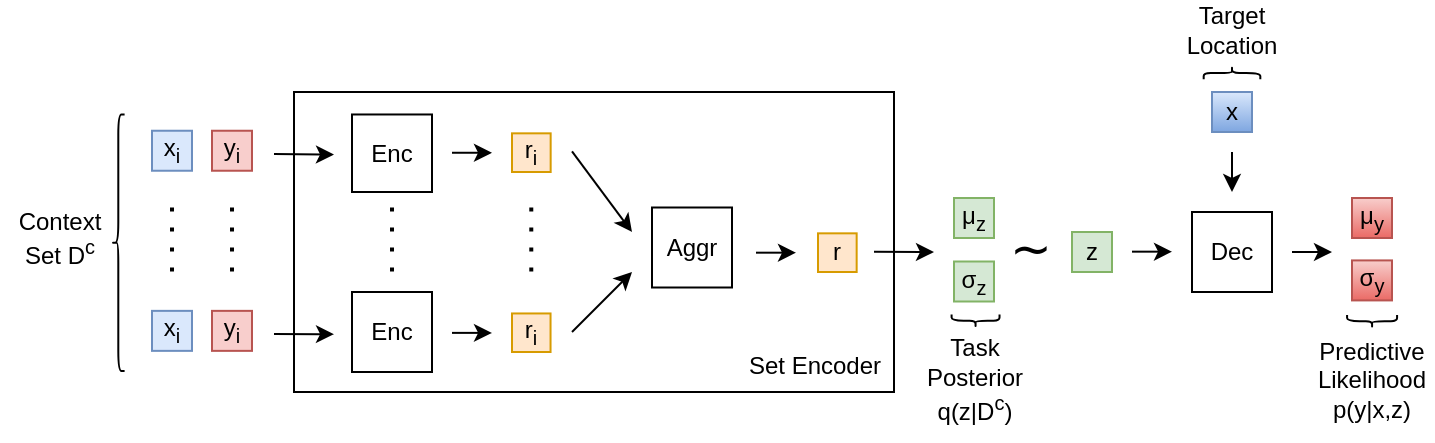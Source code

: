 <mxfile scale="2" border="0">
    <diagram id="46wkXJ3s1SWyICgpauGp" name="Page-1">
        <mxGraphModel dx="900" dy="779" grid="1" gridSize="10" guides="1" tooltips="1" connect="1" arrows="1" fold="1" page="1" pageScale="1" pageWidth="1100" pageHeight="850" math="0" shadow="0">
            <root>
                <mxCell id="0"/>
                <mxCell id="1" parent="0"/>
                <mxCell id="48" value="" style="rounded=0;whiteSpace=wrap;html=1;" parent="1" vertex="1">
                    <mxGeometry x="210" y="190" width="300" height="150" as="geometry"/>
                </mxCell>
                <mxCell id="3" value="&lt;font color=&quot;#000000&quot;&gt;x&lt;sub&gt;i&lt;/sub&gt;&lt;/font&gt;" style="whiteSpace=wrap;html=1;aspect=fixed;fillColor=#dae8fc;strokeColor=#6c8ebf;" parent="1" vertex="1">
                    <mxGeometry x="139" y="209.37" width="20" height="20" as="geometry"/>
                </mxCell>
                <mxCell id="4" value="&lt;font color=&quot;#000000&quot;&gt;y&lt;sub&gt;i&lt;/sub&gt;&lt;/font&gt;" style="whiteSpace=wrap;html=1;aspect=fixed;fillColor=#f8cecc;strokeColor=#b85450;" parent="1" vertex="1">
                    <mxGeometry x="169" y="209.37" width="20" height="20" as="geometry"/>
                </mxCell>
                <mxCell id="8" value="&lt;font color=&quot;#000000&quot;&gt;x&lt;sub&gt;i&lt;/sub&gt;&lt;/font&gt;" style="whiteSpace=wrap;html=1;aspect=fixed;fillColor=#dae8fc;strokeColor=#6c8ebf;" parent="1" vertex="1">
                    <mxGeometry x="139" y="299.43" width="20" height="20" as="geometry"/>
                </mxCell>
                <mxCell id="9" value="&lt;font color=&quot;#000000&quot;&gt;y&lt;sub&gt;i&lt;/sub&gt;&lt;/font&gt;" style="whiteSpace=wrap;html=1;aspect=fixed;fillColor=#f8cecc;strokeColor=#b85450;" parent="1" vertex="1">
                    <mxGeometry x="169" y="299.43" width="20" height="20" as="geometry"/>
                </mxCell>
                <mxCell id="12" value="" style="line;strokeWidth=2;direction=south;html=1;dashed=1;dashPattern=1 4;" parent="1" vertex="1">
                    <mxGeometry x="174" y="247.75" width="10" height="36" as="geometry"/>
                </mxCell>
                <mxCell id="13" value="" style="endArrow=classic;html=1;" parent="1" edge="1">
                    <mxGeometry width="50" height="50" relative="1" as="geometry">
                        <mxPoint x="200" y="221" as="sourcePoint"/>
                        <mxPoint x="230" y="221.3" as="targetPoint"/>
                    </mxGeometry>
                </mxCell>
                <mxCell id="14" value="" style="endArrow=classic;html=1;" parent="1" edge="1">
                    <mxGeometry width="50" height="50" relative="1" as="geometry">
                        <mxPoint x="200" y="311" as="sourcePoint"/>
                        <mxPoint x="230" y="311.09" as="targetPoint"/>
                    </mxGeometry>
                </mxCell>
                <mxCell id="19" value="" style="endArrow=classic;html=1;" parent="1" edge="1">
                    <mxGeometry width="50" height="50" relative="1" as="geometry">
                        <mxPoint x="289" y="220.38" as="sourcePoint"/>
                        <mxPoint x="309" y="220.38" as="targetPoint"/>
                    </mxGeometry>
                </mxCell>
                <mxCell id="20" value="" style="endArrow=classic;html=1;" parent="1" edge="1">
                    <mxGeometry width="50" height="50" relative="1" as="geometry">
                        <mxPoint x="289" y="310.44" as="sourcePoint"/>
                        <mxPoint x="309" y="310.44" as="targetPoint"/>
                    </mxGeometry>
                </mxCell>
                <mxCell id="21" value="&lt;font color=&quot;#000000&quot;&gt;r&lt;sub&gt;i&lt;/sub&gt;&lt;/font&gt;" style="whiteSpace=wrap;html=1;aspect=fixed;fillColor=#ffe6cc;strokeColor=#d79b00;" parent="1" vertex="1">
                    <mxGeometry x="319" y="210.67" width="19.33" height="19.33" as="geometry"/>
                </mxCell>
                <mxCell id="22" value="&lt;font color=&quot;#000000&quot;&gt;r&lt;sub&gt;i&lt;/sub&gt;&lt;/font&gt;" style="whiteSpace=wrap;html=1;aspect=fixed;fillColor=#ffe6cc;strokeColor=#d79b00;" parent="1" vertex="1">
                    <mxGeometry x="319" y="300.73" width="19.27" height="19.27" as="geometry"/>
                </mxCell>
                <mxCell id="23" value="" style="line;strokeWidth=2;direction=south;html=1;dashed=1;dashPattern=1 4;" parent="1" vertex="1">
                    <mxGeometry x="254" y="247.75" width="10" height="36" as="geometry"/>
                </mxCell>
                <mxCell id="24" value="" style="line;strokeWidth=2;direction=south;html=1;dashed=1;dashPattern=1 4;" parent="1" vertex="1">
                    <mxGeometry x="323.64" y="247.75" width="10" height="36" as="geometry"/>
                </mxCell>
                <mxCell id="26" value="" style="endArrow=classic;html=1;" parent="1" edge="1">
                    <mxGeometry width="50" height="50" relative="1" as="geometry">
                        <mxPoint x="349" y="219.73" as="sourcePoint"/>
                        <mxPoint x="379" y="260" as="targetPoint"/>
                    </mxGeometry>
                </mxCell>
                <mxCell id="27" value="" style="endArrow=classic;html=1;" parent="1" edge="1">
                    <mxGeometry width="50" height="50" relative="1" as="geometry">
                        <mxPoint x="349" y="310" as="sourcePoint"/>
                        <mxPoint x="379" y="280" as="targetPoint"/>
                    </mxGeometry>
                </mxCell>
                <mxCell id="28" value="Enc" style="rounded=0;whiteSpace=wrap;html=1;" parent="1" vertex="1">
                    <mxGeometry x="239" y="201.24" width="40" height="38.76" as="geometry"/>
                </mxCell>
                <mxCell id="29" value="Enc" style="rounded=0;whiteSpace=wrap;html=1;" parent="1" vertex="1">
                    <mxGeometry x="239" y="290" width="40" height="40" as="geometry"/>
                </mxCell>
                <mxCell id="30" value="Aggr" style="rounded=0;whiteSpace=wrap;html=1;" parent="1" vertex="1">
                    <mxGeometry x="389" y="247.75" width="40" height="40" as="geometry"/>
                </mxCell>
                <mxCell id="33" value="μ&lt;sub&gt;z&lt;/sub&gt;" style="whiteSpace=wrap;html=1;aspect=fixed;fillColor=#d5e8d4;strokeColor=#82b366;fontColor=#000000;" parent="1" vertex="1">
                    <mxGeometry x="540" y="243" width="20" height="20" as="geometry"/>
                </mxCell>
                <mxCell id="34" value="σ&lt;sub&gt;z&lt;/sub&gt;" style="whiteSpace=wrap;html=1;aspect=fixed;fillColor=#d5e8d4;strokeColor=#82b366;fontColor=#000000;" parent="1" vertex="1">
                    <mxGeometry x="540" y="274.75" width="20" height="20" as="geometry"/>
                </mxCell>
                <mxCell id="37" value="" style="endArrow=classic;html=1;" parent="1" edge="1">
                    <mxGeometry width="50" height="50" relative="1" as="geometry">
                        <mxPoint x="500" y="269.86" as="sourcePoint"/>
                        <mxPoint x="530" y="270" as="targetPoint"/>
                    </mxGeometry>
                </mxCell>
                <mxCell id="45" value="&lt;font color=&quot;#000000&quot;&gt;z&lt;/font&gt;" style="whiteSpace=wrap;html=1;aspect=fixed;fillColor=#d5e8d4;strokeColor=#82b366;" parent="1" vertex="1">
                    <mxGeometry x="599" y="260.0" width="20" height="20" as="geometry"/>
                </mxCell>
                <mxCell id="49" value="Set Encoder" style="text;html=1;strokeColor=none;fillColor=none;align=center;verticalAlign=middle;whiteSpace=wrap;rounded=0;" parent="1" vertex="1">
                    <mxGeometry x="433" y="315.9" width="75" height="22.1" as="geometry"/>
                </mxCell>
                <mxCell id="50" value="" style="line;strokeWidth=2;direction=south;html=1;dashed=1;dashPattern=1 4;" parent="1" vertex="1">
                    <mxGeometry x="144" y="247.75" width="10" height="36" as="geometry"/>
                </mxCell>
                <mxCell id="51" value="" style="endArrow=classic;html=1;" parent="1" edge="1">
                    <mxGeometry width="50" height="50" relative="1" as="geometry">
                        <mxPoint x="629" y="269.83" as="sourcePoint"/>
                        <mxPoint x="649" y="269.83" as="targetPoint"/>
                    </mxGeometry>
                </mxCell>
                <mxCell id="52" value="" style="endArrow=classic;html=1;" parent="1" edge="1">
                    <mxGeometry width="50" height="50" relative="1" as="geometry">
                        <mxPoint x="679" y="220" as="sourcePoint"/>
                        <mxPoint x="679" y="240" as="targetPoint"/>
                    </mxGeometry>
                </mxCell>
                <mxCell id="53" value="&lt;font color=&quot;#000000&quot;&gt;x&lt;/font&gt;" style="whiteSpace=wrap;html=1;aspect=fixed;fillColor=#dae8fc;strokeColor=#6c8ebf;gradientColor=#7ea6e0;" parent="1" vertex="1">
                    <mxGeometry x="669" y="190.0" width="20" height="20" as="geometry"/>
                </mxCell>
                <mxCell id="54" value="Dec" style="rounded=0;whiteSpace=wrap;html=1;" parent="1" vertex="1">
                    <mxGeometry x="659" y="250" width="40" height="40" as="geometry"/>
                </mxCell>
                <mxCell id="55" value="μ&lt;sub&gt;y&lt;/sub&gt;" style="whiteSpace=wrap;html=1;aspect=fixed;fillColor=#f8cecc;strokeColor=#b85450;gradientColor=#ea6b66;fontColor=#000000;" parent="1" vertex="1">
                    <mxGeometry x="739" y="243" width="20" height="20" as="geometry"/>
                </mxCell>
                <mxCell id="56" value="σ&lt;sub&gt;y&lt;/sub&gt;" style="whiteSpace=wrap;html=1;aspect=fixed;fillColor=#f8cecc;strokeColor=#b85450;gradientColor=#ea6b66;fontColor=#000000;" parent="1" vertex="1">
                    <mxGeometry x="739" y="274.21" width="20" height="20" as="geometry"/>
                </mxCell>
                <mxCell id="58" value="" style="endArrow=classic;html=1;" parent="1" edge="1">
                    <mxGeometry width="50" height="50" relative="1" as="geometry">
                        <mxPoint x="709" y="270.0" as="sourcePoint"/>
                        <mxPoint x="729" y="270" as="targetPoint"/>
                    </mxGeometry>
                </mxCell>
                <mxCell id="64" value="" style="shape=curlyBracket;whiteSpace=wrap;html=1;rounded=1;labelPosition=left;verticalLabelPosition=middle;align=right;verticalAlign=middle;fontColor=#000000;rotation=0;" parent="1" vertex="1">
                    <mxGeometry x="119" y="201.24" width="6.3" height="128.32" as="geometry"/>
                </mxCell>
                <mxCell id="65" value="&lt;font style=&quot;font-size: 12px;&quot;&gt;Context Set D&lt;sup style=&quot;&quot;&gt;c&lt;/sup&gt;&lt;/font&gt;" style="text;html=1;strokeColor=none;fillColor=none;align=center;verticalAlign=middle;whiteSpace=wrap;rounded=0;fontColor=#000000;" parent="1" vertex="1">
                    <mxGeometry x="63.3" y="247.75" width="60" height="30" as="geometry"/>
                </mxCell>
                <mxCell id="66" value="" style="shape=curlyBracket;whiteSpace=wrap;html=1;rounded=1;labelPosition=left;verticalLabelPosition=middle;align=right;verticalAlign=middle;fontColor=#000000;rotation=90;" parent="1" vertex="1">
                    <mxGeometry x="675.85" y="166.32" width="6.3" height="28.32" as="geometry"/>
                </mxCell>
                <mxCell id="67" value="Target Location" style="text;html=1;strokeColor=none;fillColor=none;align=center;verticalAlign=middle;whiteSpace=wrap;rounded=0;fontColor=#000000;" parent="1" vertex="1">
                    <mxGeometry x="659" y="150" width="40" height="18.32" as="geometry"/>
                </mxCell>
                <mxCell id="68" value="" style="shape=curlyBracket;whiteSpace=wrap;html=1;rounded=1;labelPosition=left;verticalLabelPosition=middle;align=right;verticalAlign=middle;fontColor=#000000;rotation=-90;" parent="1" vertex="1">
                    <mxGeometry x="547.63" y="292.38" width="6.3" height="23.97" as="geometry"/>
                </mxCell>
                <mxCell id="69" value="&lt;font style=&quot;font-size: 12px;&quot;&gt;Task Posterior q(z|D&lt;sup&gt;c&lt;/sup&gt;)&lt;/font&gt;" style="text;html=1;strokeColor=none;fillColor=none;align=center;verticalAlign=middle;whiteSpace=wrap;rounded=0;fontColor=#000000;" parent="1" vertex="1">
                    <mxGeometry x="514.29" y="303.73" width="72.98" height="60" as="geometry"/>
                </mxCell>
                <mxCell id="71" value="" style="shape=curlyBracket;whiteSpace=wrap;html=1;rounded=1;labelPosition=left;verticalLabelPosition=middle;align=right;verticalAlign=middle;fontColor=#000000;rotation=-90;" parent="1" vertex="1">
                    <mxGeometry x="745.89" y="292.11" width="6.3" height="25" as="geometry"/>
                </mxCell>
                <mxCell id="72" value="&lt;font style=&quot;font-size: 12px;&quot;&gt;Predictive Likelihood p(y|x,z)&lt;/font&gt;" style="text;html=1;strokeColor=none;fillColor=none;align=center;verticalAlign=middle;whiteSpace=wrap;rounded=0;fontColor=#000000;fontSize=12;" parent="1" vertex="1">
                    <mxGeometry x="719.04" y="310.95" width="60" height="45.57" as="geometry"/>
                </mxCell>
                <mxCell id="76" value="&lt;font color=&quot;#000000&quot;&gt;r&lt;/font&gt;" style="whiteSpace=wrap;html=1;aspect=fixed;fillColor=#ffe6cc;strokeColor=#d79b00;" parent="1" vertex="1">
                    <mxGeometry x="472" y="260.67" width="19.33" height="19.33" as="geometry"/>
                </mxCell>
                <mxCell id="77" value="" style="endArrow=classic;html=1;" parent="1" edge="1">
                    <mxGeometry width="50" height="50" relative="1" as="geometry">
                        <mxPoint x="441" y="270.34" as="sourcePoint"/>
                        <mxPoint x="461" y="270.34" as="targetPoint"/>
                    </mxGeometry>
                </mxCell>
                <mxCell id="78" value="&lt;font style=&quot;font-size: 25px;&quot;&gt;∼&lt;/font&gt;" style="text;html=1;strokeColor=none;fillColor=none;align=center;verticalAlign=middle;whiteSpace=wrap;rounded=0;fontSize=12;" parent="1" vertex="1">
                    <mxGeometry x="561.44" y="262" width="34.56" height="10.21" as="geometry"/>
                </mxCell>
            </root>
        </mxGraphModel>
    </diagram>
</mxfile>